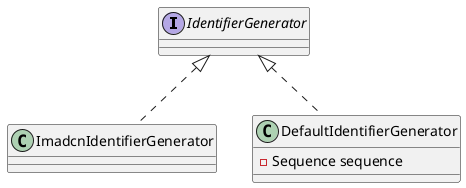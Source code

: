 
@startuml
'https://plantuml.com/class-diagram

interface IdentifierGenerator

class ImadcnIdentifierGenerator implements IdentifierGenerator


class DefaultIdentifierGenerator implements IdentifierGenerator {
    - Sequence sequence
}




@enduml